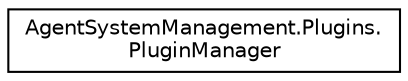 digraph "Graphical Class Hierarchy"
{
  edge [fontname="Helvetica",fontsize="10",labelfontname="Helvetica",labelfontsize="10"];
  node [fontname="Helvetica",fontsize="10",shape=record];
  rankdir="LR";
  Node1 [label="AgentSystemManagement.Plugins.\lPluginManager",height=0.2,width=0.4,color="black", fillcolor="white", style="filled",URL="$class_agent_system_management_1_1_plugins_1_1_plugin_manager.html"];
}
